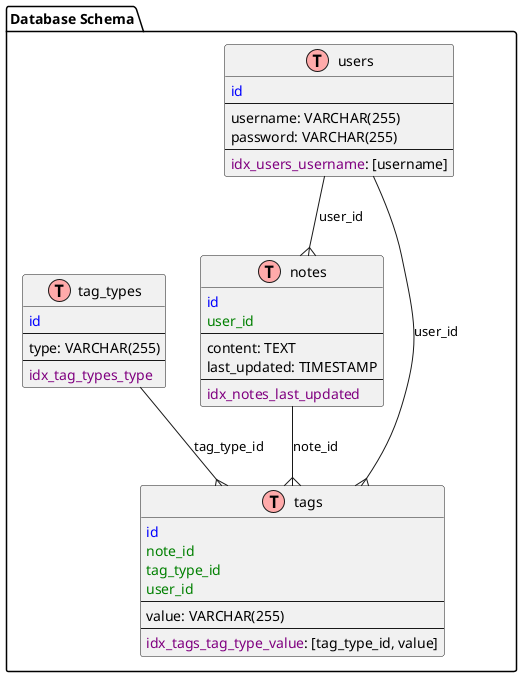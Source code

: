 @startuml

!define Table(name,desc) class name as "desc" << (T,#FFAAAA) >>
!define PrimaryKey(x) <color:blue>x</color>
!define ForeignKey(x) <color:green>x</color>
!define Index(x) <color:purple>x</color>

package "Database Schema" {

  Table(users, "users") {
    PrimaryKey(id)
    --
    username: VARCHAR(255)
    password: VARCHAR(255)
    --
    Index(idx_users_username): [username]
  }

  Table(notes, "notes") {
    PrimaryKey(id)
    ForeignKey(user_id)
    --
    content: TEXT
    last_updated: TIMESTAMP
    --
    Index(idx_notes_last_updated)
  }

  Table(tag_types, "tag_types") {
    PrimaryKey(id)
    --
    type: VARCHAR(255)
    --
    Index(idx_tag_types_type)
  }

  Table(tags, "tags") {
    PrimaryKey(id)
    ForeignKey(note_id)
    ForeignKey(tag_type_id)
    ForeignKey(user_id)
    --
    value: VARCHAR(255)
    --
    Index(idx_tags_tag_type_value): [tag_type_id, value]
  }

  users --{ notes : "user_id"
  notes --{ tags : "note_id"
  tag_types --{ tags : "tag_type_id"
  users --{ tags : "user_id"
}

@enduml
